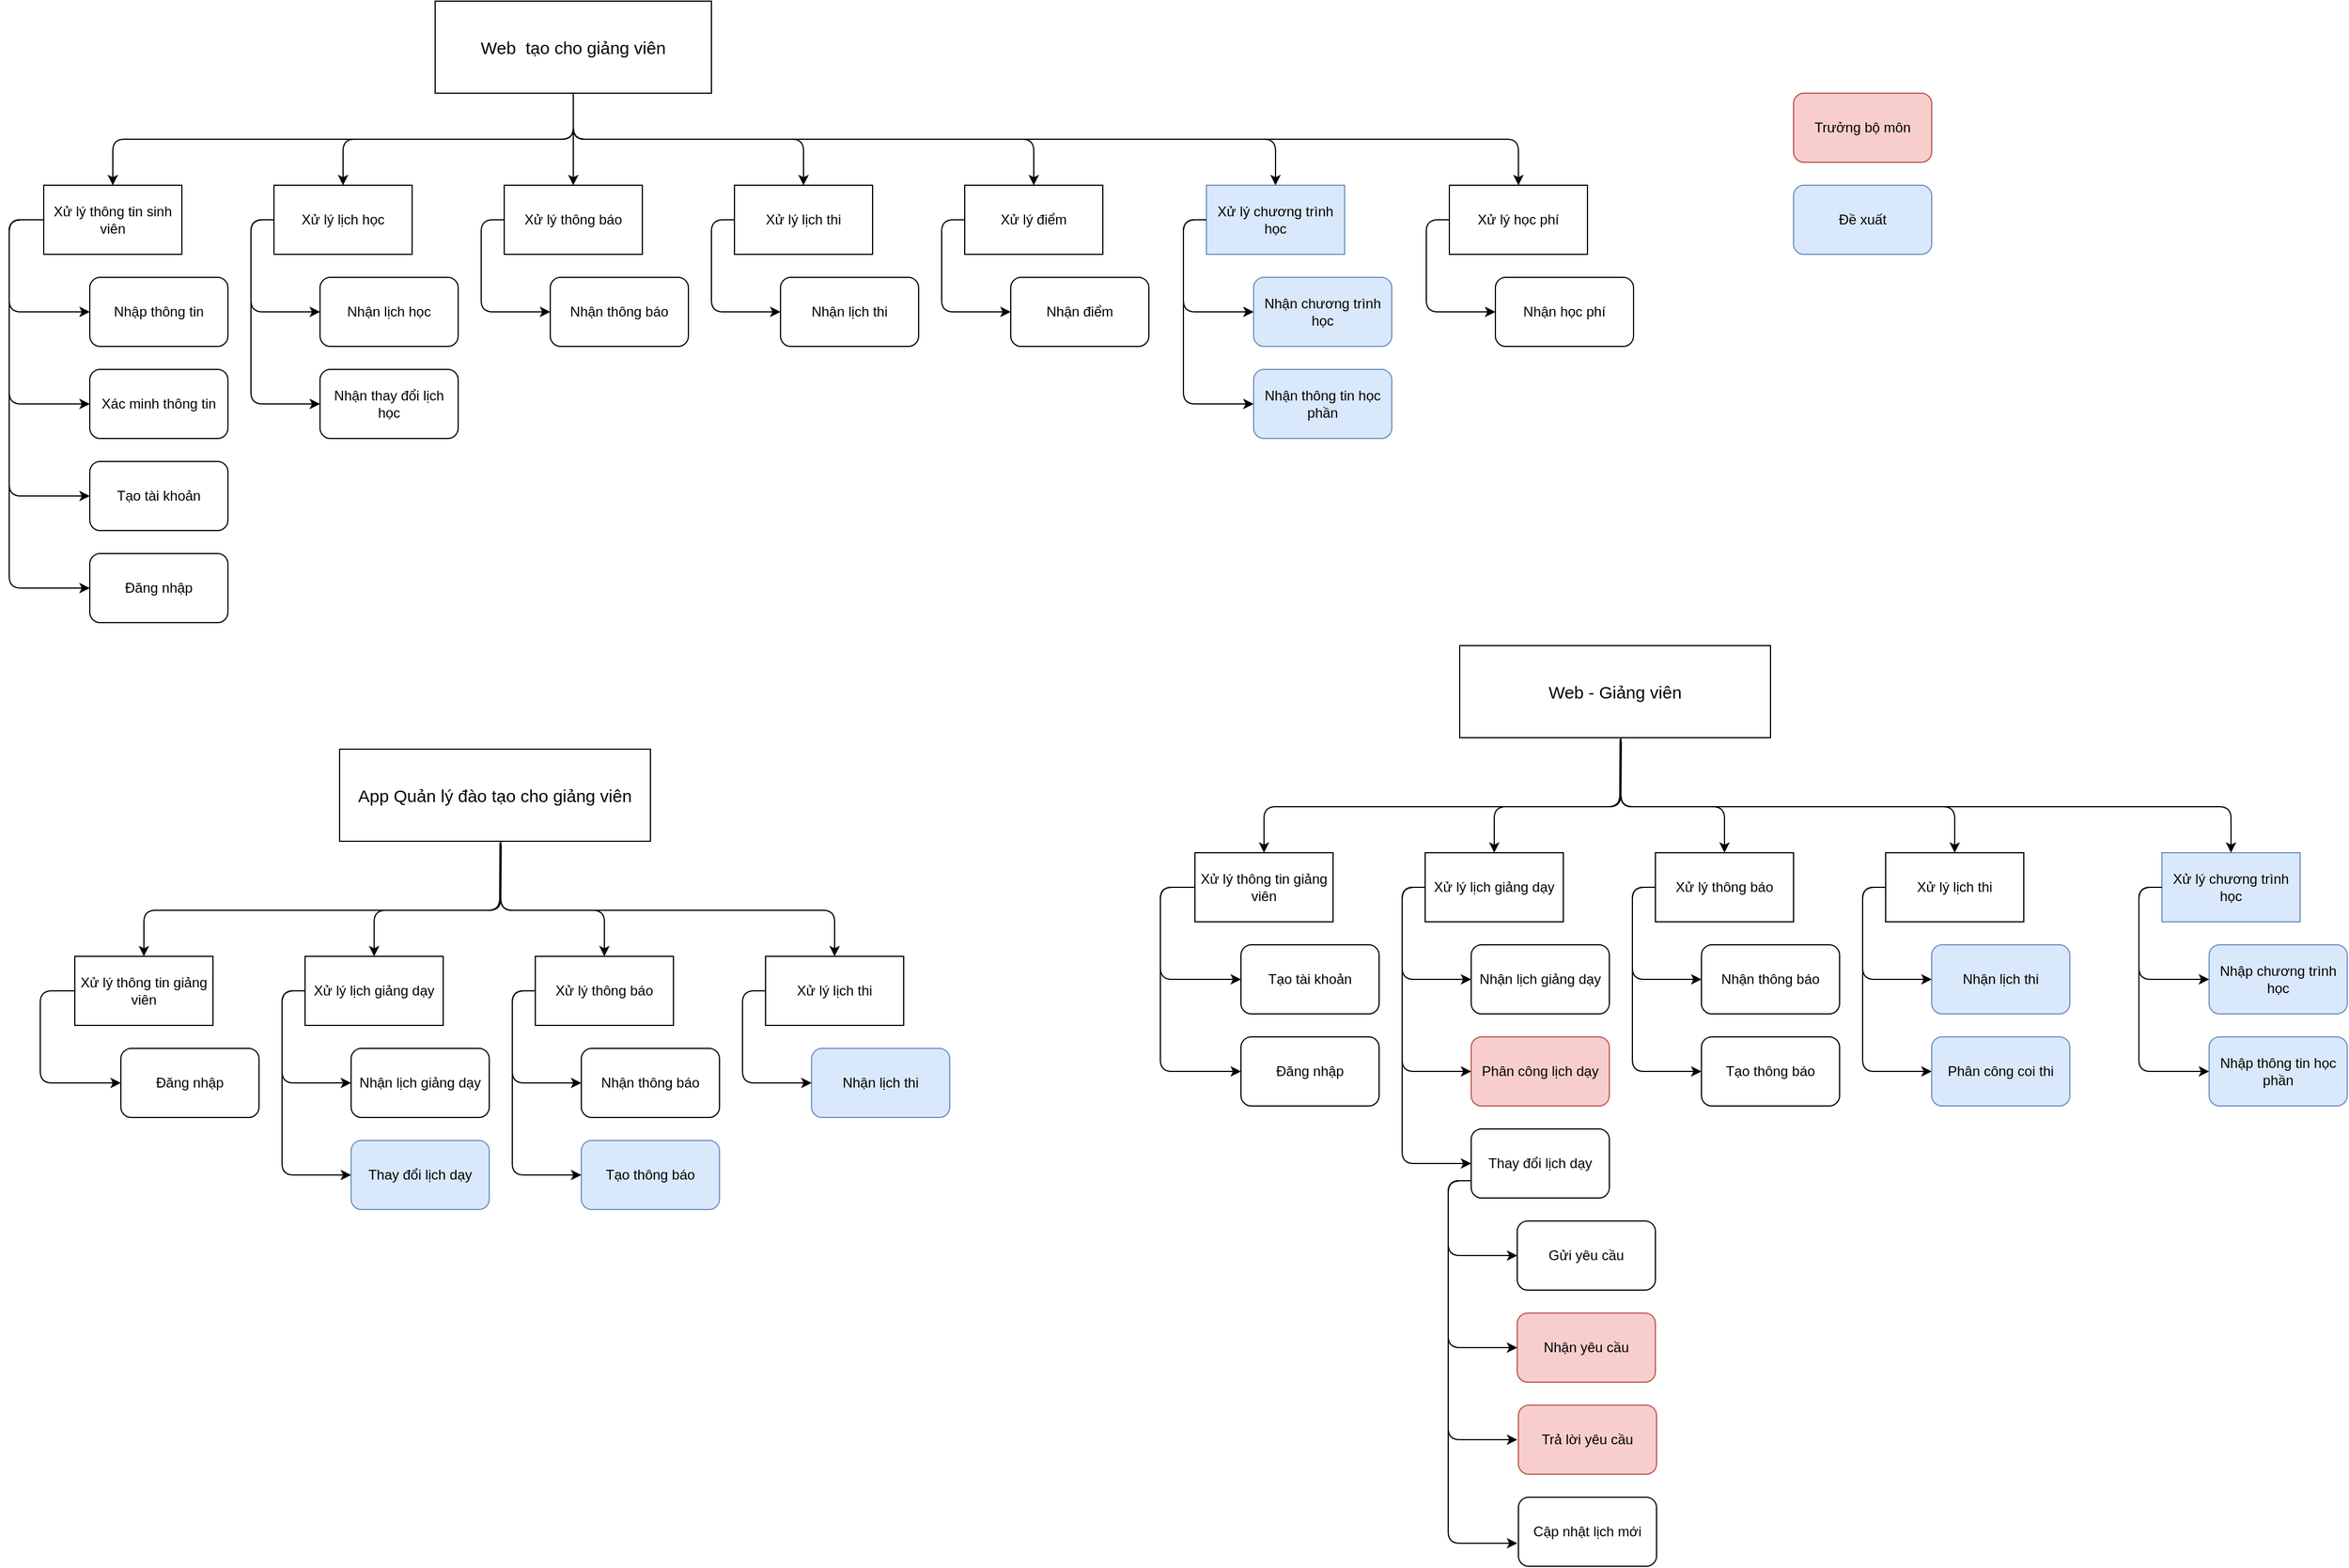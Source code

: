 <mxfile version="15.3.8" type="github">
  <diagram id="YIOcWbmcq0rwRaV3Wp_Z" name="Page-1">
    <mxGraphModel dx="2966" dy="1589" grid="1" gridSize="10" guides="1" tooltips="1" connect="1" arrows="1" fold="1" page="1" pageScale="1" pageWidth="827" pageHeight="1169" math="0" shadow="0">
      <root>
        <mxCell id="0" />
        <mxCell id="1" parent="0" />
        <mxCell id="TQv8Dwz0qTCDixVT1cA2-1" value="&lt;font style=&quot;font-size: 15px&quot;&gt;Web&amp;nbsp; tạo cho giảng viên&lt;/font&gt;" style="rounded=0;whiteSpace=wrap;html=1;" vertex="1" parent="1">
          <mxGeometry x="380" width="240" height="80" as="geometry" />
        </mxCell>
        <mxCell id="TQv8Dwz0qTCDixVT1cA2-2" value="Xử lý thông tin sinh viên" style="rounded=0;whiteSpace=wrap;html=1;" vertex="1" parent="1">
          <mxGeometry x="40" y="160" width="120" height="60" as="geometry" />
        </mxCell>
        <mxCell id="TQv8Dwz0qTCDixVT1cA2-3" value="Xử lý lịch học" style="rounded=0;whiteSpace=wrap;html=1;" vertex="1" parent="1">
          <mxGeometry x="240" y="160" width="120" height="60" as="geometry" />
        </mxCell>
        <mxCell id="TQv8Dwz0qTCDixVT1cA2-4" value="Xử lý thông báo" style="rounded=0;whiteSpace=wrap;html=1;" vertex="1" parent="1">
          <mxGeometry x="440" y="160" width="120" height="60" as="geometry" />
        </mxCell>
        <mxCell id="TQv8Dwz0qTCDixVT1cA2-5" value="Xử lý lịch thi" style="rounded=0;whiteSpace=wrap;html=1;" vertex="1" parent="1">
          <mxGeometry x="640" y="160" width="120" height="60" as="geometry" />
        </mxCell>
        <mxCell id="TQv8Dwz0qTCDixVT1cA2-6" value="Xử lý điểm" style="rounded=0;whiteSpace=wrap;html=1;" vertex="1" parent="1">
          <mxGeometry x="840" y="160" width="120" height="60" as="geometry" />
        </mxCell>
        <mxCell id="TQv8Dwz0qTCDixVT1cA2-7" value="Nhập thông tin" style="rounded=1;whiteSpace=wrap;html=1;" vertex="1" parent="1">
          <mxGeometry x="80" y="240" width="120" height="60" as="geometry" />
        </mxCell>
        <mxCell id="TQv8Dwz0qTCDixVT1cA2-8" value="Tạo tài khoản" style="rounded=1;whiteSpace=wrap;html=1;" vertex="1" parent="1">
          <mxGeometry x="80" y="400" width="120" height="60" as="geometry" />
        </mxCell>
        <mxCell id="TQv8Dwz0qTCDixVT1cA2-9" value="Xác minh thông tin" style="rounded=1;whiteSpace=wrap;html=1;" vertex="1" parent="1">
          <mxGeometry x="80" y="320" width="120" height="60" as="geometry" />
        </mxCell>
        <mxCell id="TQv8Dwz0qTCDixVT1cA2-10" value="" style="endArrow=classic;html=1;exitX=0;exitY=0.5;exitDx=0;exitDy=0;entryX=0;entryY=0.5;entryDx=0;entryDy=0;" edge="1" parent="1" source="TQv8Dwz0qTCDixVT1cA2-2" target="TQv8Dwz0qTCDixVT1cA2-7">
          <mxGeometry width="50" height="50" relative="1" as="geometry">
            <mxPoint x="390" y="350" as="sourcePoint" />
            <mxPoint x="440" y="300" as="targetPoint" />
            <Array as="points">
              <mxPoint x="10" y="190" />
              <mxPoint x="10" y="270" />
            </Array>
          </mxGeometry>
        </mxCell>
        <mxCell id="TQv8Dwz0qTCDixVT1cA2-12" value="" style="endArrow=classic;html=1;entryX=0;entryY=0.5;entryDx=0;entryDy=0;exitX=0;exitY=0.5;exitDx=0;exitDy=0;" edge="1" parent="1" source="TQv8Dwz0qTCDixVT1cA2-2" target="TQv8Dwz0qTCDixVT1cA2-9">
          <mxGeometry width="50" height="50" relative="1" as="geometry">
            <mxPoint x="10" y="220" as="sourcePoint" />
            <mxPoint x="350" y="210" as="targetPoint" />
            <Array as="points">
              <mxPoint x="10" y="190" />
              <mxPoint x="10" y="350" />
            </Array>
          </mxGeometry>
        </mxCell>
        <mxCell id="TQv8Dwz0qTCDixVT1cA2-13" value="" style="endArrow=classic;html=1;entryX=0;entryY=0.5;entryDx=0;entryDy=0;" edge="1" parent="1" target="TQv8Dwz0qTCDixVT1cA2-8">
          <mxGeometry width="50" height="50" relative="1" as="geometry">
            <mxPoint x="40" y="190" as="sourcePoint" />
            <mxPoint x="350" y="210" as="targetPoint" />
            <Array as="points">
              <mxPoint x="10" y="190" />
              <mxPoint x="10" y="430" />
            </Array>
          </mxGeometry>
        </mxCell>
        <mxCell id="TQv8Dwz0qTCDixVT1cA2-14" value="" style="endArrow=classic;html=1;exitX=0.5;exitY=1;exitDx=0;exitDy=0;entryX=0.5;entryY=0;entryDx=0;entryDy=0;" edge="1" parent="1" source="TQv8Dwz0qTCDixVT1cA2-1" target="TQv8Dwz0qTCDixVT1cA2-2">
          <mxGeometry width="50" height="50" relative="1" as="geometry">
            <mxPoint x="300" y="140" as="sourcePoint" />
            <mxPoint x="350" y="90" as="targetPoint" />
            <Array as="points">
              <mxPoint x="500" y="120" />
              <mxPoint x="100" y="120" />
            </Array>
          </mxGeometry>
        </mxCell>
        <mxCell id="TQv8Dwz0qTCDixVT1cA2-15" value="" style="endArrow=classic;html=1;entryX=0.5;entryY=0;entryDx=0;entryDy=0;exitX=0.5;exitY=1;exitDx=0;exitDy=0;" edge="1" parent="1" source="TQv8Dwz0qTCDixVT1cA2-1" target="TQv8Dwz0qTCDixVT1cA2-3">
          <mxGeometry width="50" height="50" relative="1" as="geometry">
            <mxPoint x="300" y="140" as="sourcePoint" />
            <mxPoint x="350" y="90" as="targetPoint" />
            <Array as="points">
              <mxPoint x="500" y="120" />
              <mxPoint x="300" y="120" />
            </Array>
          </mxGeometry>
        </mxCell>
        <mxCell id="TQv8Dwz0qTCDixVT1cA2-16" value="" style="endArrow=classic;html=1;entryX=0.5;entryY=0;entryDx=0;entryDy=0;" edge="1" parent="1" target="TQv8Dwz0qTCDixVT1cA2-4">
          <mxGeometry width="50" height="50" relative="1" as="geometry">
            <mxPoint x="500" y="80" as="sourcePoint" />
            <mxPoint x="350" y="90" as="targetPoint" />
          </mxGeometry>
        </mxCell>
        <mxCell id="TQv8Dwz0qTCDixVT1cA2-17" value="" style="endArrow=classic;html=1;exitX=0.5;exitY=1;exitDx=0;exitDy=0;entryX=0.5;entryY=0;entryDx=0;entryDy=0;" edge="1" parent="1" source="TQv8Dwz0qTCDixVT1cA2-1" target="TQv8Dwz0qTCDixVT1cA2-5">
          <mxGeometry width="50" height="50" relative="1" as="geometry">
            <mxPoint x="570" y="140" as="sourcePoint" />
            <mxPoint x="620" y="90" as="targetPoint" />
            <Array as="points">
              <mxPoint x="500" y="120" />
              <mxPoint x="700" y="120" />
            </Array>
          </mxGeometry>
        </mxCell>
        <mxCell id="TQv8Dwz0qTCDixVT1cA2-18" value="" style="endArrow=classic;html=1;entryX=0.5;entryY=0;entryDx=0;entryDy=0;exitX=0.5;exitY=1;exitDx=0;exitDy=0;" edge="1" parent="1" source="TQv8Dwz0qTCDixVT1cA2-1" target="TQv8Dwz0qTCDixVT1cA2-6">
          <mxGeometry width="50" height="50" relative="1" as="geometry">
            <mxPoint x="570" y="140" as="sourcePoint" />
            <mxPoint x="620" y="90" as="targetPoint" />
            <Array as="points">
              <mxPoint x="500" y="120" />
              <mxPoint x="900" y="120" />
            </Array>
          </mxGeometry>
        </mxCell>
        <mxCell id="TQv8Dwz0qTCDixVT1cA2-19" value="Nhận lịch học" style="rounded=1;whiteSpace=wrap;html=1;" vertex="1" parent="1">
          <mxGeometry x="280" y="240" width="120" height="60" as="geometry" />
        </mxCell>
        <mxCell id="TQv8Dwz0qTCDixVT1cA2-20" value="Nhận thay đổi lịch học" style="rounded=1;whiteSpace=wrap;html=1;" vertex="1" parent="1">
          <mxGeometry x="280" y="320" width="120" height="60" as="geometry" />
        </mxCell>
        <mxCell id="TQv8Dwz0qTCDixVT1cA2-21" value="Nhận thông báo" style="rounded=1;whiteSpace=wrap;html=1;" vertex="1" parent="1">
          <mxGeometry x="480" y="240" width="120" height="60" as="geometry" />
        </mxCell>
        <mxCell id="TQv8Dwz0qTCDixVT1cA2-22" value="Nhận lịch thi" style="rounded=1;whiteSpace=wrap;html=1;" vertex="1" parent="1">
          <mxGeometry x="680" y="240" width="120" height="60" as="geometry" />
        </mxCell>
        <mxCell id="TQv8Dwz0qTCDixVT1cA2-23" value="" style="endArrow=classic;html=1;exitX=0;exitY=0.5;exitDx=0;exitDy=0;entryX=0;entryY=0.5;entryDx=0;entryDy=0;" edge="1" parent="1" source="TQv8Dwz0qTCDixVT1cA2-3" target="TQv8Dwz0qTCDixVT1cA2-19">
          <mxGeometry width="50" height="50" relative="1" as="geometry">
            <mxPoint x="480" y="250" as="sourcePoint" />
            <mxPoint x="530" y="200" as="targetPoint" />
            <Array as="points">
              <mxPoint x="220" y="190" />
              <mxPoint x="220" y="270" />
            </Array>
          </mxGeometry>
        </mxCell>
        <mxCell id="TQv8Dwz0qTCDixVT1cA2-24" value="" style="endArrow=classic;html=1;exitX=0;exitY=0.5;exitDx=0;exitDy=0;entryX=0;entryY=0.5;entryDx=0;entryDy=0;" edge="1" parent="1" source="TQv8Dwz0qTCDixVT1cA2-3" target="TQv8Dwz0qTCDixVT1cA2-20">
          <mxGeometry width="50" height="50" relative="1" as="geometry">
            <mxPoint x="480" y="250" as="sourcePoint" />
            <mxPoint x="530" y="200" as="targetPoint" />
            <Array as="points">
              <mxPoint x="220" y="190" />
              <mxPoint x="220" y="350" />
            </Array>
          </mxGeometry>
        </mxCell>
        <mxCell id="TQv8Dwz0qTCDixVT1cA2-25" value="" style="endArrow=classic;html=1;exitX=0;exitY=0.5;exitDx=0;exitDy=0;entryX=0;entryY=0.5;entryDx=0;entryDy=0;" edge="1" parent="1" source="TQv8Dwz0qTCDixVT1cA2-4" target="TQv8Dwz0qTCDixVT1cA2-21">
          <mxGeometry width="50" height="50" relative="1" as="geometry">
            <mxPoint x="440" y="450" as="sourcePoint" />
            <mxPoint x="490" y="400" as="targetPoint" />
            <Array as="points">
              <mxPoint x="420" y="190" />
              <mxPoint x="420" y="270" />
            </Array>
          </mxGeometry>
        </mxCell>
        <mxCell id="TQv8Dwz0qTCDixVT1cA2-26" value="" style="endArrow=classic;html=1;entryX=0;entryY=0.5;entryDx=0;entryDy=0;exitX=0;exitY=0.5;exitDx=0;exitDy=0;" edge="1" parent="1" source="TQv8Dwz0qTCDixVT1cA2-5" target="TQv8Dwz0qTCDixVT1cA2-22">
          <mxGeometry width="50" height="50" relative="1" as="geometry">
            <mxPoint x="410" y="250" as="sourcePoint" />
            <mxPoint x="460" y="200" as="targetPoint" />
            <Array as="points">
              <mxPoint x="620" y="190" />
              <mxPoint x="620" y="270" />
            </Array>
          </mxGeometry>
        </mxCell>
        <mxCell id="TQv8Dwz0qTCDixVT1cA2-27" value="Nhận điểm" style="rounded=1;whiteSpace=wrap;html=1;" vertex="1" parent="1">
          <mxGeometry x="880" y="240" width="120" height="60" as="geometry" />
        </mxCell>
        <mxCell id="TQv8Dwz0qTCDixVT1cA2-28" value="" style="endArrow=classic;html=1;entryX=0;entryY=0.5;entryDx=0;entryDy=0;exitX=0;exitY=0.5;exitDx=0;exitDy=0;" edge="1" parent="1" source="TQv8Dwz0qTCDixVT1cA2-6" target="TQv8Dwz0qTCDixVT1cA2-27">
          <mxGeometry width="50" height="50" relative="1" as="geometry">
            <mxPoint x="410" y="250" as="sourcePoint" />
            <mxPoint x="460" y="200" as="targetPoint" />
            <Array as="points">
              <mxPoint x="820" y="190" />
              <mxPoint x="820" y="270" />
            </Array>
          </mxGeometry>
        </mxCell>
        <mxCell id="TQv8Dwz0qTCDixVT1cA2-29" value="&lt;font style=&quot;font-size: 15px&quot;&gt;App Quản lý đào tạo cho giảng viên&lt;/font&gt;" style="rounded=0;whiteSpace=wrap;html=1;" vertex="1" parent="1">
          <mxGeometry x="297" y="650" width="270" height="80" as="geometry" />
        </mxCell>
        <mxCell id="TQv8Dwz0qTCDixVT1cA2-30" value="Xử lý thông tin giảng viên" style="rounded=0;whiteSpace=wrap;html=1;" vertex="1" parent="1">
          <mxGeometry x="67" y="830" width="120" height="60" as="geometry" />
        </mxCell>
        <mxCell id="TQv8Dwz0qTCDixVT1cA2-31" value="Xử lý lịch giảng dạy" style="rounded=0;whiteSpace=wrap;html=1;" vertex="1" parent="1">
          <mxGeometry x="267" y="830" width="120" height="60" as="geometry" />
        </mxCell>
        <mxCell id="TQv8Dwz0qTCDixVT1cA2-32" value="Xử lý thông báo" style="rounded=0;whiteSpace=wrap;html=1;" vertex="1" parent="1">
          <mxGeometry x="467" y="830" width="120" height="60" as="geometry" />
        </mxCell>
        <mxCell id="TQv8Dwz0qTCDixVT1cA2-33" value="Xử lý lịch thi" style="rounded=0;whiteSpace=wrap;html=1;" vertex="1" parent="1">
          <mxGeometry x="667" y="830" width="120" height="60" as="geometry" />
        </mxCell>
        <mxCell id="TQv8Dwz0qTCDixVT1cA2-35" value="Đăng nhập" style="rounded=1;whiteSpace=wrap;html=1;" vertex="1" parent="1">
          <mxGeometry x="107" y="910" width="120" height="60" as="geometry" />
        </mxCell>
        <mxCell id="TQv8Dwz0qTCDixVT1cA2-38" value="" style="endArrow=classic;html=1;exitX=0;exitY=0.5;exitDx=0;exitDy=0;entryX=0;entryY=0.5;entryDx=0;entryDy=0;" edge="1" parent="1" source="TQv8Dwz0qTCDixVT1cA2-30" target="TQv8Dwz0qTCDixVT1cA2-35">
          <mxGeometry width="50" height="50" relative="1" as="geometry">
            <mxPoint x="417" y="1020" as="sourcePoint" />
            <mxPoint x="467" y="970" as="targetPoint" />
            <Array as="points">
              <mxPoint x="37" y="860" />
              <mxPoint x="37" y="940" />
            </Array>
          </mxGeometry>
        </mxCell>
        <mxCell id="TQv8Dwz0qTCDixVT1cA2-41" value="" style="endArrow=classic;html=1;entryX=0.5;entryY=0;entryDx=0;entryDy=0;" edge="1" parent="1" target="TQv8Dwz0qTCDixVT1cA2-30">
          <mxGeometry width="50" height="50" relative="1" as="geometry">
            <mxPoint x="437" y="730" as="sourcePoint" />
            <mxPoint x="377" y="760" as="targetPoint" />
            <Array as="points">
              <mxPoint x="437" y="790" />
              <mxPoint x="127" y="790" />
            </Array>
          </mxGeometry>
        </mxCell>
        <mxCell id="TQv8Dwz0qTCDixVT1cA2-42" value="" style="endArrow=classic;html=1;entryX=0.5;entryY=0;entryDx=0;entryDy=0;exitX=0.516;exitY=1.016;exitDx=0;exitDy=0;exitPerimeter=0;" edge="1" parent="1" source="TQv8Dwz0qTCDixVT1cA2-29" target="TQv8Dwz0qTCDixVT1cA2-31">
          <mxGeometry width="50" height="50" relative="1" as="geometry">
            <mxPoint x="327" y="810" as="sourcePoint" />
            <mxPoint x="377" y="760" as="targetPoint" />
            <Array as="points">
              <mxPoint x="436" y="790" />
              <mxPoint x="327" y="790" />
            </Array>
          </mxGeometry>
        </mxCell>
        <mxCell id="TQv8Dwz0qTCDixVT1cA2-43" value="" style="endArrow=classic;html=1;entryX=0.5;entryY=0;entryDx=0;entryDy=0;" edge="1" parent="1" target="TQv8Dwz0qTCDixVT1cA2-32">
          <mxGeometry width="50" height="50" relative="1" as="geometry">
            <mxPoint x="437" y="730" as="sourcePoint" />
            <mxPoint x="377" y="760" as="targetPoint" />
            <Array as="points">
              <mxPoint x="437" y="790" />
              <mxPoint x="527" y="790" />
            </Array>
          </mxGeometry>
        </mxCell>
        <mxCell id="TQv8Dwz0qTCDixVT1cA2-44" value="" style="endArrow=classic;html=1;exitX=0.52;exitY=1.039;exitDx=0;exitDy=0;entryX=0.5;entryY=0;entryDx=0;entryDy=0;exitPerimeter=0;" edge="1" parent="1" source="TQv8Dwz0qTCDixVT1cA2-29" target="TQv8Dwz0qTCDixVT1cA2-33">
          <mxGeometry width="50" height="50" relative="1" as="geometry">
            <mxPoint x="597" y="810" as="sourcePoint" />
            <mxPoint x="647" y="760" as="targetPoint" />
            <Array as="points">
              <mxPoint x="437" y="790" />
              <mxPoint x="727" y="790" />
            </Array>
          </mxGeometry>
        </mxCell>
        <mxCell id="TQv8Dwz0qTCDixVT1cA2-46" value="Nhận lịch giảng dạy" style="rounded=1;whiteSpace=wrap;html=1;" vertex="1" parent="1">
          <mxGeometry x="307" y="910" width="120" height="60" as="geometry" />
        </mxCell>
        <mxCell id="TQv8Dwz0qTCDixVT1cA2-47" value="Thay đổi lịch dạy" style="rounded=1;whiteSpace=wrap;html=1;fillColor=#dae8fc;strokeColor=#6c8ebf;" vertex="1" parent="1">
          <mxGeometry x="307" y="990" width="120" height="60" as="geometry" />
        </mxCell>
        <mxCell id="TQv8Dwz0qTCDixVT1cA2-48" value="Nhận thông báo" style="rounded=1;whiteSpace=wrap;html=1;" vertex="1" parent="1">
          <mxGeometry x="507" y="910" width="120" height="60" as="geometry" />
        </mxCell>
        <mxCell id="TQv8Dwz0qTCDixVT1cA2-49" value="Nhận lịch thi" style="rounded=1;whiteSpace=wrap;html=1;fillColor=#dae8fc;strokeColor=#6c8ebf;" vertex="1" parent="1">
          <mxGeometry x="707" y="910" width="120" height="60" as="geometry" />
        </mxCell>
        <mxCell id="TQv8Dwz0qTCDixVT1cA2-50" value="" style="endArrow=classic;html=1;exitX=0;exitY=0.5;exitDx=0;exitDy=0;entryX=0;entryY=0.5;entryDx=0;entryDy=0;" edge="1" parent="1" source="TQv8Dwz0qTCDixVT1cA2-31" target="TQv8Dwz0qTCDixVT1cA2-46">
          <mxGeometry width="50" height="50" relative="1" as="geometry">
            <mxPoint x="507" y="920" as="sourcePoint" />
            <mxPoint x="557" y="870" as="targetPoint" />
            <Array as="points">
              <mxPoint x="247" y="860" />
              <mxPoint x="247" y="940" />
            </Array>
          </mxGeometry>
        </mxCell>
        <mxCell id="TQv8Dwz0qTCDixVT1cA2-51" value="" style="endArrow=classic;html=1;exitX=0;exitY=0.5;exitDx=0;exitDy=0;entryX=0;entryY=0.5;entryDx=0;entryDy=0;" edge="1" parent="1" source="TQv8Dwz0qTCDixVT1cA2-31" target="TQv8Dwz0qTCDixVT1cA2-47">
          <mxGeometry width="50" height="50" relative="1" as="geometry">
            <mxPoint x="507" y="920" as="sourcePoint" />
            <mxPoint x="557" y="870" as="targetPoint" />
            <Array as="points">
              <mxPoint x="247" y="860" />
              <mxPoint x="247" y="1020" />
            </Array>
          </mxGeometry>
        </mxCell>
        <mxCell id="TQv8Dwz0qTCDixVT1cA2-52" value="" style="endArrow=classic;html=1;exitX=0;exitY=0.5;exitDx=0;exitDy=0;entryX=0;entryY=0.5;entryDx=0;entryDy=0;" edge="1" parent="1" source="TQv8Dwz0qTCDixVT1cA2-32" target="TQv8Dwz0qTCDixVT1cA2-48">
          <mxGeometry width="50" height="50" relative="1" as="geometry">
            <mxPoint x="467" y="1120" as="sourcePoint" />
            <mxPoint x="517" y="1070" as="targetPoint" />
            <Array as="points">
              <mxPoint x="447" y="860" />
              <mxPoint x="447" y="940" />
            </Array>
          </mxGeometry>
        </mxCell>
        <mxCell id="TQv8Dwz0qTCDixVT1cA2-53" value="" style="endArrow=classic;html=1;entryX=0;entryY=0.5;entryDx=0;entryDy=0;exitX=0;exitY=0.5;exitDx=0;exitDy=0;" edge="1" parent="1" source="TQv8Dwz0qTCDixVT1cA2-33" target="TQv8Dwz0qTCDixVT1cA2-49">
          <mxGeometry width="50" height="50" relative="1" as="geometry">
            <mxPoint x="437" y="920" as="sourcePoint" />
            <mxPoint x="487" y="870" as="targetPoint" />
            <Array as="points">
              <mxPoint x="647" y="860" />
              <mxPoint x="647" y="940" />
            </Array>
          </mxGeometry>
        </mxCell>
        <mxCell id="TQv8Dwz0qTCDixVT1cA2-56" value="Đăng nhập" style="rounded=1;whiteSpace=wrap;html=1;" vertex="1" parent="1">
          <mxGeometry x="80" y="480" width="120" height="60" as="geometry" />
        </mxCell>
        <mxCell id="TQv8Dwz0qTCDixVT1cA2-57" value="" style="endArrow=classic;html=1;exitX=0;exitY=0.5;exitDx=0;exitDy=0;" edge="1" parent="1" source="TQv8Dwz0qTCDixVT1cA2-2">
          <mxGeometry width="50" height="50" relative="1" as="geometry">
            <mxPoint x="410" y="400" as="sourcePoint" />
            <mxPoint x="80" y="510" as="targetPoint" />
            <Array as="points">
              <mxPoint x="10" y="190" />
              <mxPoint x="10" y="510" />
            </Array>
          </mxGeometry>
        </mxCell>
        <mxCell id="TQv8Dwz0qTCDixVT1cA2-58" value="Tạo thông báo" style="rounded=1;whiteSpace=wrap;html=1;fillColor=#dae8fc;strokeColor=#6c8ebf;" vertex="1" parent="1">
          <mxGeometry x="507" y="990" width="120" height="60" as="geometry" />
        </mxCell>
        <mxCell id="TQv8Dwz0qTCDixVT1cA2-59" value="" style="endArrow=classic;html=1;exitX=0;exitY=0.5;exitDx=0;exitDy=0;entryX=0;entryY=0.5;entryDx=0;entryDy=0;" edge="1" parent="1" source="TQv8Dwz0qTCDixVT1cA2-32" target="TQv8Dwz0qTCDixVT1cA2-58">
          <mxGeometry width="50" height="50" relative="1" as="geometry">
            <mxPoint x="417" y="830" as="sourcePoint" />
            <mxPoint x="467" y="780" as="targetPoint" />
            <Array as="points">
              <mxPoint x="447" y="860" />
              <mxPoint x="447" y="1020" />
            </Array>
          </mxGeometry>
        </mxCell>
        <mxCell id="TQv8Dwz0qTCDixVT1cA2-61" value="&lt;span style=&quot;font-size: 15px&quot;&gt;Web - Giảng viên&lt;/span&gt;" style="rounded=0;whiteSpace=wrap;html=1;" vertex="1" parent="1">
          <mxGeometry x="1270" y="560" width="270" height="80" as="geometry" />
        </mxCell>
        <mxCell id="TQv8Dwz0qTCDixVT1cA2-62" value="Xử lý thông tin giảng viên" style="rounded=0;whiteSpace=wrap;html=1;" vertex="1" parent="1">
          <mxGeometry x="1040" y="740" width="120" height="60" as="geometry" />
        </mxCell>
        <mxCell id="TQv8Dwz0qTCDixVT1cA2-63" value="Xử lý lịch giảng dạy" style="rounded=0;whiteSpace=wrap;html=1;" vertex="1" parent="1">
          <mxGeometry x="1240" y="740" width="120" height="60" as="geometry" />
        </mxCell>
        <mxCell id="TQv8Dwz0qTCDixVT1cA2-64" value="Xử lý thông báo" style="rounded=0;whiteSpace=wrap;html=1;" vertex="1" parent="1">
          <mxGeometry x="1440" y="740" width="120" height="60" as="geometry" />
        </mxCell>
        <mxCell id="TQv8Dwz0qTCDixVT1cA2-65" value="Xử lý lịch thi" style="rounded=0;whiteSpace=wrap;html=1;" vertex="1" parent="1">
          <mxGeometry x="1640" y="740" width="120" height="60" as="geometry" />
        </mxCell>
        <mxCell id="TQv8Dwz0qTCDixVT1cA2-66" value="Đăng nhập" style="rounded=1;whiteSpace=wrap;html=1;" vertex="1" parent="1">
          <mxGeometry x="1080" y="900" width="120" height="60" as="geometry" />
        </mxCell>
        <mxCell id="TQv8Dwz0qTCDixVT1cA2-67" value="" style="endArrow=classic;html=1;exitX=0;exitY=0.5;exitDx=0;exitDy=0;entryX=0;entryY=0.5;entryDx=0;entryDy=0;" edge="1" parent="1" source="TQv8Dwz0qTCDixVT1cA2-62" target="TQv8Dwz0qTCDixVT1cA2-66">
          <mxGeometry width="50" height="50" relative="1" as="geometry">
            <mxPoint x="1390" y="930" as="sourcePoint" />
            <mxPoint x="1440" y="880" as="targetPoint" />
            <Array as="points">
              <mxPoint x="1010" y="770" />
              <mxPoint x="1010" y="930" />
            </Array>
          </mxGeometry>
        </mxCell>
        <mxCell id="TQv8Dwz0qTCDixVT1cA2-68" value="" style="endArrow=classic;html=1;entryX=0.5;entryY=0;entryDx=0;entryDy=0;" edge="1" parent="1" target="TQv8Dwz0qTCDixVT1cA2-62">
          <mxGeometry width="50" height="50" relative="1" as="geometry">
            <mxPoint x="1410" y="640.0" as="sourcePoint" />
            <mxPoint x="1350" y="670" as="targetPoint" />
            <Array as="points">
              <mxPoint x="1410" y="700" />
              <mxPoint x="1100" y="700" />
            </Array>
          </mxGeometry>
        </mxCell>
        <mxCell id="TQv8Dwz0qTCDixVT1cA2-69" value="" style="endArrow=classic;html=1;entryX=0.5;entryY=0;entryDx=0;entryDy=0;exitX=0.516;exitY=1.016;exitDx=0;exitDy=0;exitPerimeter=0;" edge="1" parent="1" source="TQv8Dwz0qTCDixVT1cA2-61" target="TQv8Dwz0qTCDixVT1cA2-63">
          <mxGeometry width="50" height="50" relative="1" as="geometry">
            <mxPoint x="1300" y="720" as="sourcePoint" />
            <mxPoint x="1350" y="670" as="targetPoint" />
            <Array as="points">
              <mxPoint x="1409" y="700" />
              <mxPoint x="1300" y="700" />
            </Array>
          </mxGeometry>
        </mxCell>
        <mxCell id="TQv8Dwz0qTCDixVT1cA2-70" value="" style="endArrow=classic;html=1;entryX=0.5;entryY=0;entryDx=0;entryDy=0;" edge="1" parent="1" target="TQv8Dwz0qTCDixVT1cA2-64">
          <mxGeometry width="50" height="50" relative="1" as="geometry">
            <mxPoint x="1410" y="640.0" as="sourcePoint" />
            <mxPoint x="1350" y="670" as="targetPoint" />
            <Array as="points">
              <mxPoint x="1410" y="700" />
              <mxPoint x="1500" y="700" />
            </Array>
          </mxGeometry>
        </mxCell>
        <mxCell id="TQv8Dwz0qTCDixVT1cA2-71" value="" style="endArrow=classic;html=1;exitX=0.52;exitY=1.039;exitDx=0;exitDy=0;entryX=0.5;entryY=0;entryDx=0;entryDy=0;exitPerimeter=0;" edge="1" parent="1" source="TQv8Dwz0qTCDixVT1cA2-61" target="TQv8Dwz0qTCDixVT1cA2-65">
          <mxGeometry width="50" height="50" relative="1" as="geometry">
            <mxPoint x="1570" y="720" as="sourcePoint" />
            <mxPoint x="1620" y="670" as="targetPoint" />
            <Array as="points">
              <mxPoint x="1410" y="700" />
              <mxPoint x="1700" y="700" />
            </Array>
          </mxGeometry>
        </mxCell>
        <mxCell id="TQv8Dwz0qTCDixVT1cA2-72" value="Nhận lịch giảng dạy" style="rounded=1;whiteSpace=wrap;html=1;" vertex="1" parent="1">
          <mxGeometry x="1280" y="820" width="120" height="60" as="geometry" />
        </mxCell>
        <mxCell id="TQv8Dwz0qTCDixVT1cA2-73" value="Thay đổi lịch dạy" style="rounded=1;whiteSpace=wrap;html=1;" vertex="1" parent="1">
          <mxGeometry x="1280" y="980" width="120" height="60" as="geometry" />
        </mxCell>
        <mxCell id="TQv8Dwz0qTCDixVT1cA2-74" value="Nhận thông báo" style="rounded=1;whiteSpace=wrap;html=1;" vertex="1" parent="1">
          <mxGeometry x="1480" y="820" width="120" height="60" as="geometry" />
        </mxCell>
        <mxCell id="TQv8Dwz0qTCDixVT1cA2-75" value="Nhận lịch thi" style="rounded=1;whiteSpace=wrap;html=1;fillColor=#dae8fc;strokeColor=#6c8ebf;" vertex="1" parent="1">
          <mxGeometry x="1680" y="820" width="120" height="60" as="geometry" />
        </mxCell>
        <mxCell id="TQv8Dwz0qTCDixVT1cA2-76" value="" style="endArrow=classic;html=1;exitX=0;exitY=0.5;exitDx=0;exitDy=0;entryX=0;entryY=0.5;entryDx=0;entryDy=0;" edge="1" parent="1" source="TQv8Dwz0qTCDixVT1cA2-63" target="TQv8Dwz0qTCDixVT1cA2-72">
          <mxGeometry width="50" height="50" relative="1" as="geometry">
            <mxPoint x="1480" y="830" as="sourcePoint" />
            <mxPoint x="1530" y="780" as="targetPoint" />
            <Array as="points">
              <mxPoint x="1220" y="770" />
              <mxPoint x="1220" y="850" />
            </Array>
          </mxGeometry>
        </mxCell>
        <mxCell id="TQv8Dwz0qTCDixVT1cA2-77" value="" style="endArrow=classic;html=1;exitX=0;exitY=0.5;exitDx=0;exitDy=0;entryX=0;entryY=0.5;entryDx=0;entryDy=0;" edge="1" parent="1" source="TQv8Dwz0qTCDixVT1cA2-63" target="TQv8Dwz0qTCDixVT1cA2-73">
          <mxGeometry width="50" height="50" relative="1" as="geometry">
            <mxPoint x="1480" y="830" as="sourcePoint" />
            <mxPoint x="1530" y="780" as="targetPoint" />
            <Array as="points">
              <mxPoint x="1220" y="770" />
              <mxPoint x="1220" y="930" />
              <mxPoint x="1220" y="1010" />
            </Array>
          </mxGeometry>
        </mxCell>
        <mxCell id="TQv8Dwz0qTCDixVT1cA2-78" value="" style="endArrow=classic;html=1;exitX=0;exitY=0.5;exitDx=0;exitDy=0;entryX=0;entryY=0.5;entryDx=0;entryDy=0;" edge="1" parent="1" source="TQv8Dwz0qTCDixVT1cA2-64" target="TQv8Dwz0qTCDixVT1cA2-74">
          <mxGeometry width="50" height="50" relative="1" as="geometry">
            <mxPoint x="1440" y="1030" as="sourcePoint" />
            <mxPoint x="1490" y="980" as="targetPoint" />
            <Array as="points">
              <mxPoint x="1420" y="770" />
              <mxPoint x="1420" y="850" />
            </Array>
          </mxGeometry>
        </mxCell>
        <mxCell id="TQv8Dwz0qTCDixVT1cA2-79" value="" style="endArrow=classic;html=1;entryX=0;entryY=0.5;entryDx=0;entryDy=0;exitX=0;exitY=0.5;exitDx=0;exitDy=0;" edge="1" parent="1" source="TQv8Dwz0qTCDixVT1cA2-65" target="TQv8Dwz0qTCDixVT1cA2-75">
          <mxGeometry width="50" height="50" relative="1" as="geometry">
            <mxPoint x="1410" y="830" as="sourcePoint" />
            <mxPoint x="1460" y="780" as="targetPoint" />
            <Array as="points">
              <mxPoint x="1620" y="770" />
              <mxPoint x="1620" y="850" />
            </Array>
          </mxGeometry>
        </mxCell>
        <mxCell id="TQv8Dwz0qTCDixVT1cA2-80" value="Tạo thông báo" style="rounded=1;whiteSpace=wrap;html=1;" vertex="1" parent="1">
          <mxGeometry x="1480" y="900" width="120" height="60" as="geometry" />
        </mxCell>
        <mxCell id="TQv8Dwz0qTCDixVT1cA2-81" value="" style="endArrow=classic;html=1;exitX=0;exitY=0.5;exitDx=0;exitDy=0;entryX=0;entryY=0.5;entryDx=0;entryDy=0;" edge="1" parent="1" source="TQv8Dwz0qTCDixVT1cA2-64" target="TQv8Dwz0qTCDixVT1cA2-80">
          <mxGeometry width="50" height="50" relative="1" as="geometry">
            <mxPoint x="1390" y="740" as="sourcePoint" />
            <mxPoint x="1440" y="690" as="targetPoint" />
            <Array as="points">
              <mxPoint x="1420" y="770" />
              <mxPoint x="1420" y="930" />
            </Array>
          </mxGeometry>
        </mxCell>
        <mxCell id="TQv8Dwz0qTCDixVT1cA2-83" value="Tạo tài khoản" style="rounded=1;whiteSpace=wrap;html=1;" vertex="1" parent="1">
          <mxGeometry x="1080" y="820" width="120" height="60" as="geometry" />
        </mxCell>
        <mxCell id="TQv8Dwz0qTCDixVT1cA2-85" value="" style="endArrow=classic;html=1;exitX=0;exitY=0.5;exitDx=0;exitDy=0;entryX=0;entryY=0.5;entryDx=0;entryDy=0;" edge="1" parent="1" source="TQv8Dwz0qTCDixVT1cA2-62" target="TQv8Dwz0qTCDixVT1cA2-83">
          <mxGeometry width="50" height="50" relative="1" as="geometry">
            <mxPoint x="1330" y="920" as="sourcePoint" />
            <mxPoint x="1380" y="870" as="targetPoint" />
            <Array as="points">
              <mxPoint x="1010" y="770" />
              <mxPoint x="1010" y="850" />
            </Array>
          </mxGeometry>
        </mxCell>
        <mxCell id="TQv8Dwz0qTCDixVT1cA2-86" value="Phân công lịch dạy" style="rounded=1;whiteSpace=wrap;html=1;fillColor=#f8cecc;strokeColor=#b85450;" vertex="1" parent="1">
          <mxGeometry x="1280" y="900" width="120" height="60" as="geometry" />
        </mxCell>
        <mxCell id="TQv8Dwz0qTCDixVT1cA2-87" value="Trưởng bộ môn" style="rounded=1;whiteSpace=wrap;html=1;fillColor=#f8cecc;strokeColor=#b85450;" vertex="1" parent="1">
          <mxGeometry x="1560" y="80" width="120" height="60" as="geometry" />
        </mxCell>
        <mxCell id="TQv8Dwz0qTCDixVT1cA2-88" value="" style="endArrow=classic;html=1;exitX=0;exitY=0.5;exitDx=0;exitDy=0;entryX=0;entryY=0.5;entryDx=0;entryDy=0;" edge="1" parent="1" source="TQv8Dwz0qTCDixVT1cA2-63" target="TQv8Dwz0qTCDixVT1cA2-86">
          <mxGeometry width="50" height="50" relative="1" as="geometry">
            <mxPoint x="1330" y="1000" as="sourcePoint" />
            <mxPoint x="1380" y="950" as="targetPoint" />
            <Array as="points">
              <mxPoint x="1220" y="770" />
              <mxPoint x="1220" y="930" />
            </Array>
          </mxGeometry>
        </mxCell>
        <mxCell id="TQv8Dwz0qTCDixVT1cA2-89" value="Nhận yêu cầu" style="rounded=1;whiteSpace=wrap;html=1;fillColor=#f8cecc;strokeColor=#b85450;" vertex="1" parent="1">
          <mxGeometry x="1320" y="1140" width="120" height="60" as="geometry" />
        </mxCell>
        <mxCell id="TQv8Dwz0qTCDixVT1cA2-90" value="Trả lời yêu cầu" style="rounded=1;whiteSpace=wrap;html=1;fillColor=#f8cecc;strokeColor=#b85450;" vertex="1" parent="1">
          <mxGeometry x="1321" y="1220" width="120" height="60" as="geometry" />
        </mxCell>
        <mxCell id="TQv8Dwz0qTCDixVT1cA2-91" value="Gửi yêu cầu" style="rounded=1;whiteSpace=wrap;html=1;" vertex="1" parent="1">
          <mxGeometry x="1320" y="1060" width="120" height="60" as="geometry" />
        </mxCell>
        <mxCell id="TQv8Dwz0qTCDixVT1cA2-92" value="Cập nhật lịch mới" style="rounded=1;whiteSpace=wrap;html=1;" vertex="1" parent="1">
          <mxGeometry x="1321" y="1300" width="120" height="60" as="geometry" />
        </mxCell>
        <mxCell id="TQv8Dwz0qTCDixVT1cA2-93" value="" style="endArrow=classic;html=1;exitX=0;exitY=0.75;exitDx=0;exitDy=0;" edge="1" parent="1" source="TQv8Dwz0qTCDixVT1cA2-73">
          <mxGeometry width="50" height="50" relative="1" as="geometry">
            <mxPoint x="1330" y="1250" as="sourcePoint" />
            <mxPoint x="1320" y="1250" as="targetPoint" />
            <Array as="points">
              <mxPoint x="1260" y="1025" />
              <mxPoint x="1260" y="1250" />
            </Array>
          </mxGeometry>
        </mxCell>
        <mxCell id="TQv8Dwz0qTCDixVT1cA2-94" value="" style="endArrow=classic;html=1;exitX=0;exitY=0.75;exitDx=0;exitDy=0;" edge="1" parent="1" source="TQv8Dwz0qTCDixVT1cA2-73">
          <mxGeometry width="50" height="50" relative="1" as="geometry">
            <mxPoint x="1330" y="1250" as="sourcePoint" />
            <mxPoint x="1320" y="1090" as="targetPoint" />
            <Array as="points">
              <mxPoint x="1260" y="1025" />
              <mxPoint x="1260" y="1090" />
            </Array>
          </mxGeometry>
        </mxCell>
        <mxCell id="TQv8Dwz0qTCDixVT1cA2-95" value="" style="endArrow=classic;html=1;entryX=0;entryY=0.5;entryDx=0;entryDy=0;exitX=0;exitY=0.75;exitDx=0;exitDy=0;" edge="1" parent="1" source="TQv8Dwz0qTCDixVT1cA2-73" target="TQv8Dwz0qTCDixVT1cA2-89">
          <mxGeometry width="50" height="50" relative="1" as="geometry">
            <mxPoint x="1330" y="1250" as="sourcePoint" />
            <mxPoint x="1380" y="1200" as="targetPoint" />
            <Array as="points">
              <mxPoint x="1260" y="1025" />
              <mxPoint x="1260" y="1170" />
            </Array>
          </mxGeometry>
        </mxCell>
        <mxCell id="TQv8Dwz0qTCDixVT1cA2-100" value="" style="endArrow=classic;html=1;exitX=0;exitY=0.75;exitDx=0;exitDy=0;" edge="1" parent="1" source="TQv8Dwz0qTCDixVT1cA2-73">
          <mxGeometry width="50" height="50" relative="1" as="geometry">
            <mxPoint x="1330" y="1250" as="sourcePoint" />
            <mxPoint x="1320" y="1340" as="targetPoint" />
            <Array as="points">
              <mxPoint x="1260" y="1025" />
              <mxPoint x="1260" y="1340" />
            </Array>
          </mxGeometry>
        </mxCell>
        <mxCell id="TQv8Dwz0qTCDixVT1cA2-101" value="Phân công coi thi" style="rounded=1;whiteSpace=wrap;html=1;fillColor=#dae8fc;strokeColor=#6c8ebf;" vertex="1" parent="1">
          <mxGeometry x="1680" y="900" width="120" height="60" as="geometry" />
        </mxCell>
        <mxCell id="TQv8Dwz0qTCDixVT1cA2-102" value="" style="endArrow=classic;html=1;entryX=0;entryY=0.5;entryDx=0;entryDy=0;exitX=0;exitY=0.5;exitDx=0;exitDy=0;" edge="1" parent="1" source="TQv8Dwz0qTCDixVT1cA2-65" target="TQv8Dwz0qTCDixVT1cA2-101">
          <mxGeometry width="50" height="50" relative="1" as="geometry">
            <mxPoint x="1440" y="1000" as="sourcePoint" />
            <mxPoint x="1490" y="950" as="targetPoint" />
            <Array as="points">
              <mxPoint x="1620" y="770" />
              <mxPoint x="1620" y="930" />
            </Array>
          </mxGeometry>
        </mxCell>
        <mxCell id="TQv8Dwz0qTCDixVT1cA2-103" value="Xử lý chương trình học" style="rounded=0;whiteSpace=wrap;html=1;fillColor=#dae8fc;strokeColor=#6c8ebf;" vertex="1" parent="1">
          <mxGeometry x="1050" y="160" width="120" height="60" as="geometry" />
        </mxCell>
        <mxCell id="TQv8Dwz0qTCDixVT1cA2-104" value="Nhận chương trình học" style="rounded=1;whiteSpace=wrap;html=1;fillColor=#dae8fc;strokeColor=#6c8ebf;" vertex="1" parent="1">
          <mxGeometry x="1091" y="240" width="120" height="60" as="geometry" />
        </mxCell>
        <mxCell id="TQv8Dwz0qTCDixVT1cA2-105" value="Nhận thông tin học phần" style="rounded=1;whiteSpace=wrap;html=1;fillColor=#dae8fc;strokeColor=#6c8ebf;" vertex="1" parent="1">
          <mxGeometry x="1091" y="320" width="120" height="60" as="geometry" />
        </mxCell>
        <mxCell id="TQv8Dwz0qTCDixVT1cA2-106" value="" style="endArrow=classic;html=1;exitX=0;exitY=0.5;exitDx=0;exitDy=0;entryX=0;entryY=0.5;entryDx=0;entryDy=0;" edge="1" parent="1" source="TQv8Dwz0qTCDixVT1cA2-103" target="TQv8Dwz0qTCDixVT1cA2-104">
          <mxGeometry width="50" height="50" relative="1" as="geometry">
            <mxPoint x="1050" y="380" as="sourcePoint" />
            <mxPoint x="1100" y="330" as="targetPoint" />
            <Array as="points">
              <mxPoint x="1030" y="190" />
              <mxPoint x="1030" y="270" />
            </Array>
          </mxGeometry>
        </mxCell>
        <mxCell id="TQv8Dwz0qTCDixVT1cA2-107" value="" style="endArrow=classic;html=1;entryX=0;entryY=0.5;entryDx=0;entryDy=0;exitX=0;exitY=0.5;exitDx=0;exitDy=0;" edge="1" parent="1" source="TQv8Dwz0qTCDixVT1cA2-103" target="TQv8Dwz0qTCDixVT1cA2-105">
          <mxGeometry width="50" height="50" relative="1" as="geometry">
            <mxPoint x="1050" y="380" as="sourcePoint" />
            <mxPoint x="1100" y="330" as="targetPoint" />
            <Array as="points">
              <mxPoint x="1030" y="190" />
              <mxPoint x="1030" y="350" />
            </Array>
          </mxGeometry>
        </mxCell>
        <mxCell id="TQv8Dwz0qTCDixVT1cA2-108" value="" style="endArrow=classic;html=1;entryX=0.5;entryY=0;entryDx=0;entryDy=0;" edge="1" parent="1" target="TQv8Dwz0qTCDixVT1cA2-103">
          <mxGeometry width="50" height="50" relative="1" as="geometry">
            <mxPoint x="500" y="80" as="sourcePoint" />
            <mxPoint x="820" y="230" as="targetPoint" />
            <Array as="points">
              <mxPoint x="500" y="120" />
              <mxPoint x="1110" y="120" />
            </Array>
          </mxGeometry>
        </mxCell>
        <mxCell id="TQv8Dwz0qTCDixVT1cA2-109" value="Xử lý học phí" style="rounded=0;whiteSpace=wrap;html=1;" vertex="1" parent="1">
          <mxGeometry x="1261" y="160" width="120" height="60" as="geometry" />
        </mxCell>
        <mxCell id="TQv8Dwz0qTCDixVT1cA2-111" value="Nhận học phí" style="rounded=1;whiteSpace=wrap;html=1;" vertex="1" parent="1">
          <mxGeometry x="1301" y="240" width="120" height="60" as="geometry" />
        </mxCell>
        <mxCell id="TQv8Dwz0qTCDixVT1cA2-112" value="" style="endArrow=classic;html=1;entryX=0;entryY=0.5;entryDx=0;entryDy=0;exitX=0;exitY=0.5;exitDx=0;exitDy=0;" edge="1" parent="1" source="TQv8Dwz0qTCDixVT1cA2-109" target="TQv8Dwz0qTCDixVT1cA2-111">
          <mxGeometry width="50" height="50" relative="1" as="geometry">
            <mxPoint x="1111" y="280" as="sourcePoint" />
            <mxPoint x="1161" y="230" as="targetPoint" />
            <Array as="points">
              <mxPoint x="1241" y="190" />
              <mxPoint x="1241" y="270" />
            </Array>
          </mxGeometry>
        </mxCell>
        <mxCell id="TQv8Dwz0qTCDixVT1cA2-113" value="" style="endArrow=classic;html=1;entryX=0.5;entryY=0;entryDx=0;entryDy=0;exitX=0.5;exitY=1;exitDx=0;exitDy=0;" edge="1" parent="1" source="TQv8Dwz0qTCDixVT1cA2-1" target="TQv8Dwz0qTCDixVT1cA2-109">
          <mxGeometry width="50" height="50" relative="1" as="geometry">
            <mxPoint x="640" y="90" as="sourcePoint" />
            <mxPoint x="1220" y="230" as="targetPoint" />
            <Array as="points">
              <mxPoint x="500" y="120" />
              <mxPoint x="1321" y="120" />
            </Array>
          </mxGeometry>
        </mxCell>
        <mxCell id="TQv8Dwz0qTCDixVT1cA2-114" value="Xử lý chương trình học" style="rounded=0;whiteSpace=wrap;html=1;fillColor=#dae8fc;strokeColor=#6c8ebf;" vertex="1" parent="1">
          <mxGeometry x="1880" y="740" width="120" height="60" as="geometry" />
        </mxCell>
        <mxCell id="TQv8Dwz0qTCDixVT1cA2-115" value="Nhập chương trình học" style="rounded=1;whiteSpace=wrap;html=1;fillColor=#dae8fc;strokeColor=#6c8ebf;" vertex="1" parent="1">
          <mxGeometry x="1921" y="820" width="120" height="60" as="geometry" />
        </mxCell>
        <mxCell id="TQv8Dwz0qTCDixVT1cA2-116" value="Nhập thông tin học phần" style="rounded=1;whiteSpace=wrap;html=1;fillColor=#dae8fc;strokeColor=#6c8ebf;" vertex="1" parent="1">
          <mxGeometry x="1921" y="900" width="120" height="60" as="geometry" />
        </mxCell>
        <mxCell id="TQv8Dwz0qTCDixVT1cA2-117" value="" style="endArrow=classic;html=1;exitX=0;exitY=0.5;exitDx=0;exitDy=0;entryX=0;entryY=0.5;entryDx=0;entryDy=0;" edge="1" parent="1" source="TQv8Dwz0qTCDixVT1cA2-114" target="TQv8Dwz0qTCDixVT1cA2-115">
          <mxGeometry width="50" height="50" relative="1" as="geometry">
            <mxPoint x="1880" y="960" as="sourcePoint" />
            <mxPoint x="1930" y="910" as="targetPoint" />
            <Array as="points">
              <mxPoint x="1860" y="770" />
              <mxPoint x="1860" y="850" />
            </Array>
          </mxGeometry>
        </mxCell>
        <mxCell id="TQv8Dwz0qTCDixVT1cA2-118" value="" style="endArrow=classic;html=1;entryX=0;entryY=0.5;entryDx=0;entryDy=0;exitX=0;exitY=0.5;exitDx=0;exitDy=0;" edge="1" parent="1" source="TQv8Dwz0qTCDixVT1cA2-114" target="TQv8Dwz0qTCDixVT1cA2-116">
          <mxGeometry width="50" height="50" relative="1" as="geometry">
            <mxPoint x="1880" y="960" as="sourcePoint" />
            <mxPoint x="1930" y="910" as="targetPoint" />
            <Array as="points">
              <mxPoint x="1860" y="770" />
              <mxPoint x="1860" y="930" />
            </Array>
          </mxGeometry>
        </mxCell>
        <mxCell id="TQv8Dwz0qTCDixVT1cA2-119" value="" style="endArrow=classic;html=1;entryX=0.5;entryY=0;entryDx=0;entryDy=0;" edge="1" parent="1" target="TQv8Dwz0qTCDixVT1cA2-114">
          <mxGeometry width="50" height="50" relative="1" as="geometry">
            <mxPoint x="1410" y="640" as="sourcePoint" />
            <mxPoint x="1610" y="620" as="targetPoint" />
            <Array as="points">
              <mxPoint x="1410" y="700" />
              <mxPoint x="1940" y="700" />
            </Array>
          </mxGeometry>
        </mxCell>
        <mxCell id="TQv8Dwz0qTCDixVT1cA2-120" value="Đề xuất" style="rounded=1;whiteSpace=wrap;html=1;fillColor=#dae8fc;strokeColor=#6c8ebf;" vertex="1" parent="1">
          <mxGeometry x="1560" y="160" width="120" height="60" as="geometry" />
        </mxCell>
      </root>
    </mxGraphModel>
  </diagram>
</mxfile>

